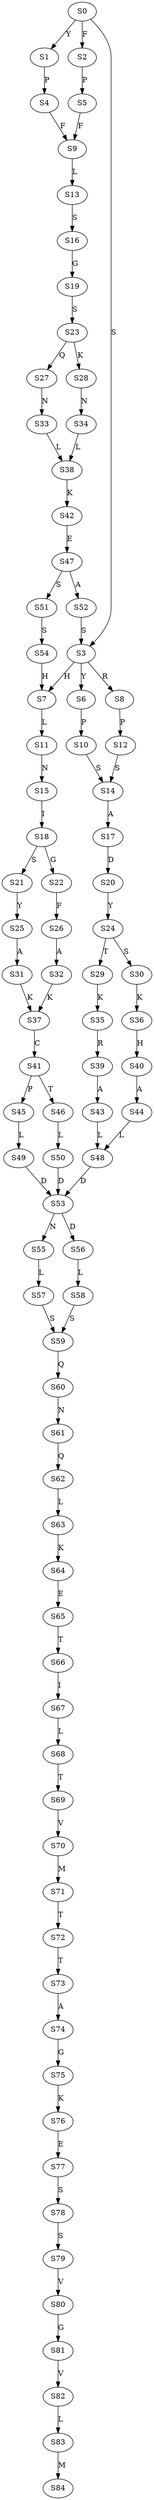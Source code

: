 strict digraph  {
	S0 -> S1 [ label = Y ];
	S0 -> S2 [ label = F ];
	S0 -> S3 [ label = S ];
	S1 -> S4 [ label = P ];
	S2 -> S5 [ label = P ];
	S3 -> S6 [ label = Y ];
	S3 -> S7 [ label = H ];
	S3 -> S8 [ label = R ];
	S4 -> S9 [ label = F ];
	S5 -> S9 [ label = F ];
	S6 -> S10 [ label = P ];
	S7 -> S11 [ label = L ];
	S8 -> S12 [ label = P ];
	S9 -> S13 [ label = L ];
	S10 -> S14 [ label = S ];
	S11 -> S15 [ label = N ];
	S12 -> S14 [ label = S ];
	S13 -> S16 [ label = S ];
	S14 -> S17 [ label = A ];
	S15 -> S18 [ label = I ];
	S16 -> S19 [ label = G ];
	S17 -> S20 [ label = D ];
	S18 -> S21 [ label = S ];
	S18 -> S22 [ label = G ];
	S19 -> S23 [ label = S ];
	S20 -> S24 [ label = Y ];
	S21 -> S25 [ label = Y ];
	S22 -> S26 [ label = F ];
	S23 -> S27 [ label = Q ];
	S23 -> S28 [ label = K ];
	S24 -> S29 [ label = T ];
	S24 -> S30 [ label = S ];
	S25 -> S31 [ label = A ];
	S26 -> S32 [ label = A ];
	S27 -> S33 [ label = N ];
	S28 -> S34 [ label = N ];
	S29 -> S35 [ label = K ];
	S30 -> S36 [ label = K ];
	S31 -> S37 [ label = K ];
	S32 -> S37 [ label = K ];
	S33 -> S38 [ label = L ];
	S34 -> S38 [ label = L ];
	S35 -> S39 [ label = R ];
	S36 -> S40 [ label = H ];
	S37 -> S41 [ label = C ];
	S38 -> S42 [ label = K ];
	S39 -> S43 [ label = A ];
	S40 -> S44 [ label = A ];
	S41 -> S45 [ label = P ];
	S41 -> S46 [ label = T ];
	S42 -> S47 [ label = E ];
	S43 -> S48 [ label = L ];
	S44 -> S48 [ label = L ];
	S45 -> S49 [ label = L ];
	S46 -> S50 [ label = L ];
	S47 -> S51 [ label = S ];
	S47 -> S52 [ label = A ];
	S48 -> S53 [ label = D ];
	S49 -> S53 [ label = D ];
	S50 -> S53 [ label = D ];
	S51 -> S54 [ label = S ];
	S52 -> S3 [ label = S ];
	S53 -> S55 [ label = N ];
	S53 -> S56 [ label = D ];
	S54 -> S7 [ label = H ];
	S55 -> S57 [ label = L ];
	S56 -> S58 [ label = L ];
	S57 -> S59 [ label = S ];
	S58 -> S59 [ label = S ];
	S59 -> S60 [ label = Q ];
	S60 -> S61 [ label = N ];
	S61 -> S62 [ label = Q ];
	S62 -> S63 [ label = L ];
	S63 -> S64 [ label = K ];
	S64 -> S65 [ label = E ];
	S65 -> S66 [ label = T ];
	S66 -> S67 [ label = I ];
	S67 -> S68 [ label = L ];
	S68 -> S69 [ label = T ];
	S69 -> S70 [ label = V ];
	S70 -> S71 [ label = M ];
	S71 -> S72 [ label = T ];
	S72 -> S73 [ label = T ];
	S73 -> S74 [ label = A ];
	S74 -> S75 [ label = G ];
	S75 -> S76 [ label = K ];
	S76 -> S77 [ label = E ];
	S77 -> S78 [ label = S ];
	S78 -> S79 [ label = S ];
	S79 -> S80 [ label = V ];
	S80 -> S81 [ label = G ];
	S81 -> S82 [ label = V ];
	S82 -> S83 [ label = L ];
	S83 -> S84 [ label = M ];
}
